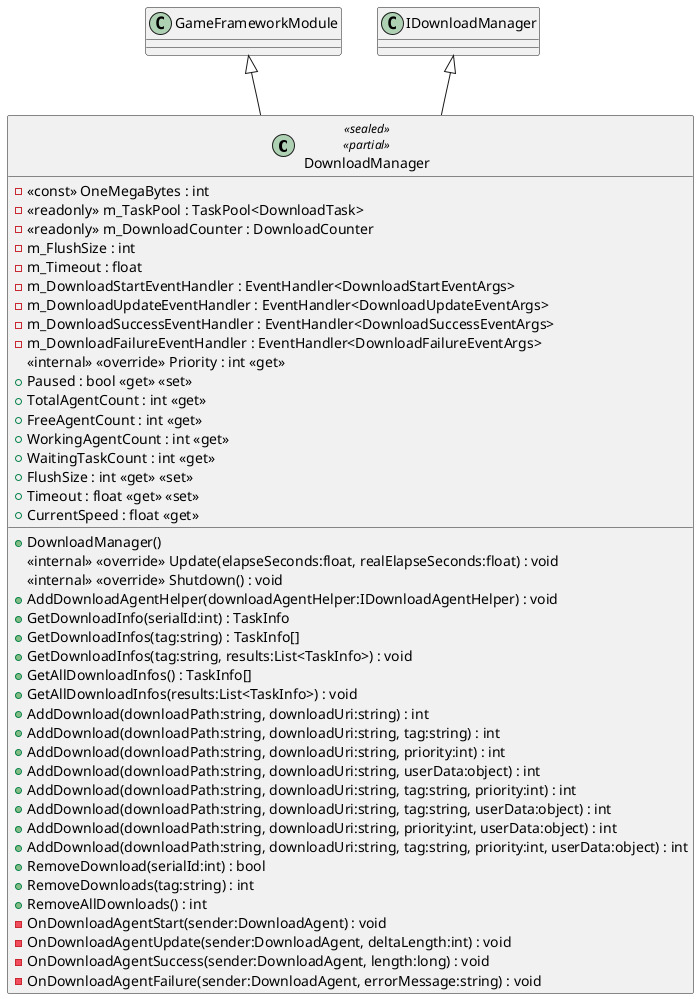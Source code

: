 @startuml
class DownloadManager <<sealed>> <<partial>> {
    - <<const>> OneMegaBytes : int
    - <<readonly>> m_TaskPool : TaskPool<DownloadTask>
    - <<readonly>> m_DownloadCounter : DownloadCounter
    - m_FlushSize : int
    - m_Timeout : float
    - m_DownloadStartEventHandler : EventHandler<DownloadStartEventArgs>
    - m_DownloadUpdateEventHandler : EventHandler<DownloadUpdateEventArgs>
    - m_DownloadSuccessEventHandler : EventHandler<DownloadSuccessEventArgs>
    - m_DownloadFailureEventHandler : EventHandler<DownloadFailureEventArgs>
    + DownloadManager()
    <<internal>> <<override>> Priority : int <<get>>
    + Paused : bool <<get>> <<set>>
    + TotalAgentCount : int <<get>>
    + FreeAgentCount : int <<get>>
    + WorkingAgentCount : int <<get>>
    + WaitingTaskCount : int <<get>>
    + FlushSize : int <<get>> <<set>>
    + Timeout : float <<get>> <<set>>
    + CurrentSpeed : float <<get>>
    <<internal>> <<override>> Update(elapseSeconds:float, realElapseSeconds:float) : void
    <<internal>> <<override>> Shutdown() : void
    + AddDownloadAgentHelper(downloadAgentHelper:IDownloadAgentHelper) : void
    + GetDownloadInfo(serialId:int) : TaskInfo
    + GetDownloadInfos(tag:string) : TaskInfo[]
    + GetDownloadInfos(tag:string, results:List<TaskInfo>) : void
    + GetAllDownloadInfos() : TaskInfo[]
    + GetAllDownloadInfos(results:List<TaskInfo>) : void
    + AddDownload(downloadPath:string, downloadUri:string) : int
    + AddDownload(downloadPath:string, downloadUri:string, tag:string) : int
    + AddDownload(downloadPath:string, downloadUri:string, priority:int) : int
    + AddDownload(downloadPath:string, downloadUri:string, userData:object) : int
    + AddDownload(downloadPath:string, downloadUri:string, tag:string, priority:int) : int
    + AddDownload(downloadPath:string, downloadUri:string, tag:string, userData:object) : int
    + AddDownload(downloadPath:string, downloadUri:string, priority:int, userData:object) : int
    + AddDownload(downloadPath:string, downloadUri:string, tag:string, priority:int, userData:object) : int
    + RemoveDownload(serialId:int) : bool
    + RemoveDownloads(tag:string) : int
    + RemoveAllDownloads() : int
    - OnDownloadAgentStart(sender:DownloadAgent) : void
    - OnDownloadAgentUpdate(sender:DownloadAgent, deltaLength:int) : void
    - OnDownloadAgentSuccess(sender:DownloadAgent, length:long) : void
    - OnDownloadAgentFailure(sender:DownloadAgent, errorMessage:string) : void
}
GameFrameworkModule <|-- DownloadManager
IDownloadManager <|-- DownloadManager
@enduml
